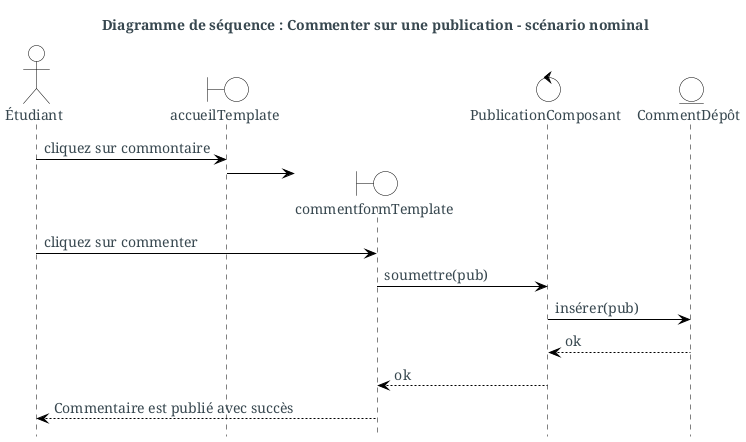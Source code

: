 @startuml
skinparam backgroundColor #fff
skinparam defaultFontColor #37474f
skinparam defaultFontSize 14
skinparam defaultFontName serif
skinparam defaultFontStyle bold
skinparam actorBackgroundColor #fff
skinparam actorBorderColor #000
skinparam boundaryBackgroundColor #fff
skinparam boundaryBorderColor #000
skinparam controlBackgroundColor #fff
skinparam controlBorderColor #000
skinparam entityBackgroundColor #fff
skinparam entityBorderColor #000
skinparam participantBackgroundColor #fff
skinparam participantBorderColor #000
skinparam ArrowColor #000
skinparam sequenceLifeLineBorderColor #000
skinparam sequenceBoxBorderColor #FFF
skinparam ParticipantPadding -80

title Diagramme de séquence : Commenter sur une publication - scénario nominal

hide footbox


actor Étudiant as student

boundary accueilTemplate
boundary commentformTemplate
control PublicationComposant
entity CommentDépôt

student ->  accueilTemplate : cliquez sur commontaire
create commentformTemplate
accueilTemplate ->  commentformTemplate
student ->  commentformTemplate : cliquez sur commenter
commentformTemplate -> PublicationComposant : soumettre(pub)
PublicationComposant -> CommentDépôt : insérer(pub)
CommentDépôt --> PublicationComposant : ok
PublicationComposant --> commentformTemplate: ok
commentformTemplate --> student :Commentaire est publié avec succès

@enduml